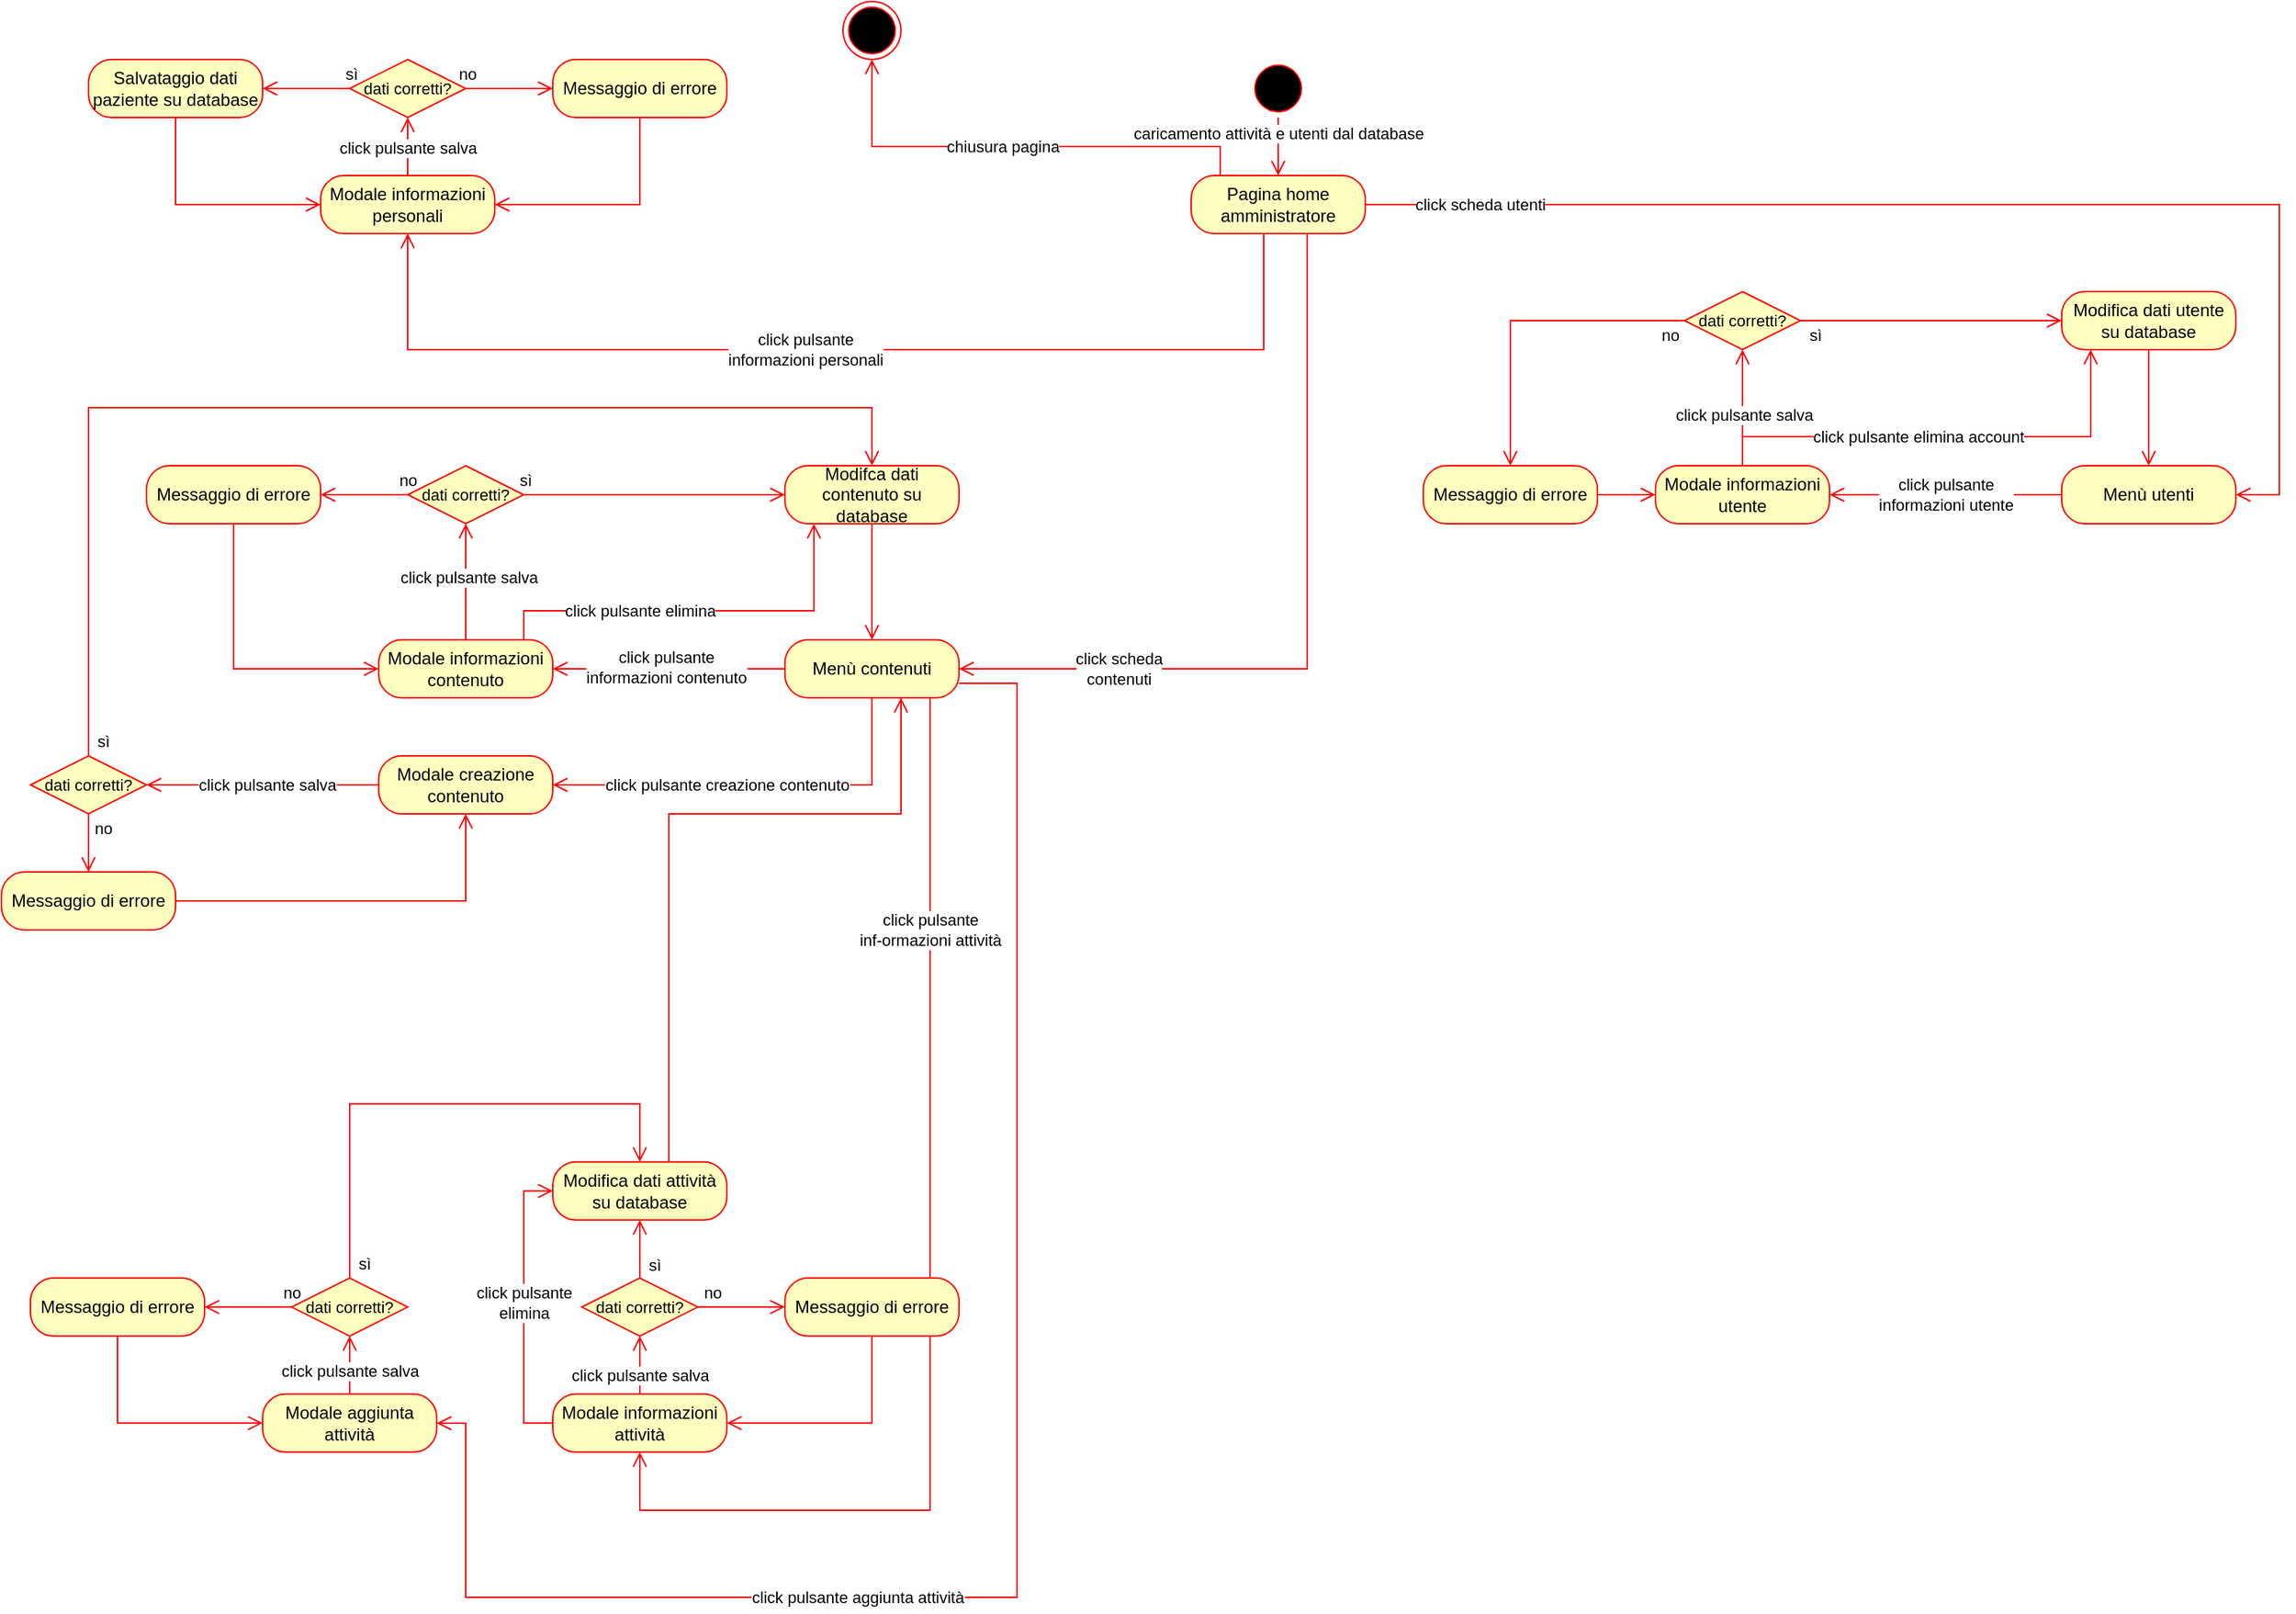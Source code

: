 <mxfile version="26.2.2">
  <diagram name="Pagina-1" id="0ns_voabkQ5CWWLNBtEU">
    <mxGraphModel dx="1871" dy="626" grid="1" gridSize="10" guides="1" tooltips="1" connect="1" arrows="1" fold="1" page="1" pageScale="1" pageWidth="827" pageHeight="1169" math="0" shadow="0">
      <root>
        <mxCell id="0" />
        <mxCell id="1" parent="0" />
        <mxCell id="hlG7USS01fNyysAAoeb_-1" value="" style="ellipse;html=1;shape=startState;fillColor=#000000;strokeColor=#ff0000;" parent="1" vertex="1">
          <mxGeometry x="280" y="80" width="40" height="40" as="geometry" />
        </mxCell>
        <mxCell id="hlG7USS01fNyysAAoeb_-2" value="caricamento attività e utenti dal database" style="edgeStyle=orthogonalEdgeStyle;html=1;verticalAlign=bottom;endArrow=open;endSize=8;strokeColor=#ff0000;" parent="1" source="hlG7USS01fNyysAAoeb_-1" target="hlG7USS01fNyysAAoeb_-4" edge="1">
          <mxGeometry relative="1" as="geometry">
            <mxPoint x="300" y="160" as="targetPoint" />
            <mxPoint as="offset" />
          </mxGeometry>
        </mxCell>
        <mxCell id="hlG7USS01fNyysAAoeb_-3" style="edgeStyle=orthogonalEdgeStyle;shape=connector;rounded=0;orthogonalLoop=1;jettySize=auto;html=1;strokeColor=#ff0000;align=center;verticalAlign=bottom;fontFamily=Helvetica;fontSize=11;fontColor=default;labelBackgroundColor=default;endArrow=open;endSize=8;" parent="1" source="hlG7USS01fNyysAAoeb_-4" target="hlG7USS01fNyysAAoeb_-5" edge="1">
          <mxGeometry relative="1" as="geometry">
            <Array as="points">
              <mxPoint x="260" y="140" />
              <mxPoint x="20" y="140" />
            </Array>
          </mxGeometry>
        </mxCell>
        <mxCell id="izYChvDcrk6QbwemQSkL-1" value="chiusura pagina" style="edgeLabel;html=1;align=center;verticalAlign=middle;resizable=0;points=[];" vertex="1" connectable="0" parent="hlG7USS01fNyysAAoeb_-3">
          <mxGeometry x="0.2" y="3" relative="1" as="geometry">
            <mxPoint x="22" y="-3" as="offset" />
          </mxGeometry>
        </mxCell>
        <mxCell id="hlG7USS01fNyysAAoeb_-4" value="Pagina home amministratore" style="rounded=1;whiteSpace=wrap;html=1;arcSize=40;fontColor=#000000;fillColor=#ffffc0;strokeColor=#ff0000;" parent="1" vertex="1">
          <mxGeometry x="240" y="160" width="120" height="40" as="geometry" />
        </mxCell>
        <mxCell id="hlG7USS01fNyysAAoeb_-5" value="" style="ellipse;html=1;shape=endState;fillColor=#000000;strokeColor=#ff0000;fontFamily=Helvetica;fontSize=11;fontColor=default;labelBackgroundColor=default;" parent="1" vertex="1">
          <mxGeometry y="40" width="40" height="40" as="geometry" />
        </mxCell>
        <mxCell id="hlG7USS01fNyysAAoeb_-6" style="edgeStyle=orthogonalEdgeStyle;shape=connector;rounded=0;orthogonalLoop=1;jettySize=auto;html=1;strokeColor=#ff0000;align=center;verticalAlign=bottom;fontFamily=Helvetica;fontSize=11;fontColor=default;labelBackgroundColor=default;endArrow=open;endSize=8;" parent="1" source="hlG7USS01fNyysAAoeb_-4" target="hlG7USS01fNyysAAoeb_-10" edge="1">
          <mxGeometry relative="1" as="geometry">
            <mxPoint x="-480" y="340" as="sourcePoint" />
            <Array as="points">
              <mxPoint x="290" y="280" />
              <mxPoint x="-300" y="280" />
            </Array>
          </mxGeometry>
        </mxCell>
        <mxCell id="hlG7USS01fNyysAAoeb_-7" value="click pulsante&lt;div&gt;informazioni personali&lt;/div&gt;" style="edgeLabel;html=1;align=center;verticalAlign=middle;resizable=0;points=[];fontFamily=Helvetica;fontSize=11;fontColor=default;labelBackgroundColor=default;" parent="hlG7USS01fNyysAAoeb_-6" vertex="1" connectable="0">
          <mxGeometry x="0.052" y="-2" relative="1" as="geometry">
            <mxPoint x="-2" y="2" as="offset" />
          </mxGeometry>
        </mxCell>
        <mxCell id="hlG7USS01fNyysAAoeb_-8" style="edgeStyle=orthogonalEdgeStyle;shape=connector;rounded=0;orthogonalLoop=1;jettySize=auto;html=1;strokeColor=#ff0000;align=center;verticalAlign=bottom;fontFamily=Helvetica;fontSize=11;fontColor=default;labelBackgroundColor=default;endArrow=open;endSize=8;" parent="1" source="hlG7USS01fNyysAAoeb_-10" target="hlG7USS01fNyysAAoeb_-15" edge="1">
          <mxGeometry relative="1" as="geometry" />
        </mxCell>
        <mxCell id="hlG7USS01fNyysAAoeb_-9" value="click pulsante salva" style="edgeLabel;html=1;align=center;verticalAlign=middle;resizable=0;points=[];fontFamily=Helvetica;fontSize=11;fontColor=default;labelBackgroundColor=default;" parent="hlG7USS01fNyysAAoeb_-8" vertex="1" connectable="0">
          <mxGeometry x="-0.015" y="1" relative="1" as="geometry">
            <mxPoint x="1" as="offset" />
          </mxGeometry>
        </mxCell>
        <mxCell id="hlG7USS01fNyysAAoeb_-10" value="Modale informazioni personali" style="rounded=1;whiteSpace=wrap;html=1;arcSize=40;fontColor=#000000;fillColor=#ffffc0;strokeColor=#ff0000;" parent="1" vertex="1">
          <mxGeometry x="-360" y="160" width="120" height="40" as="geometry" />
        </mxCell>
        <mxCell id="hlG7USS01fNyysAAoeb_-11" style="edgeStyle=orthogonalEdgeStyle;shape=connector;rounded=0;orthogonalLoop=1;jettySize=auto;html=1;strokeColor=#ff0000;align=center;verticalAlign=bottom;fontFamily=Helvetica;fontSize=11;fontColor=default;labelBackgroundColor=default;endArrow=open;endSize=8;" parent="1" source="hlG7USS01fNyysAAoeb_-15" target="hlG7USS01fNyysAAoeb_-17" edge="1">
          <mxGeometry relative="1" as="geometry" />
        </mxCell>
        <mxCell id="hlG7USS01fNyysAAoeb_-12" value="no" style="edgeLabel;html=1;align=center;verticalAlign=middle;resizable=0;points=[];fontFamily=Helvetica;fontSize=11;fontColor=default;labelBackgroundColor=default;" parent="hlG7USS01fNyysAAoeb_-11" vertex="1" connectable="0">
          <mxGeometry x="-0.619" y="-3" relative="1" as="geometry">
            <mxPoint x="-11" y="-13" as="offset" />
          </mxGeometry>
        </mxCell>
        <mxCell id="hlG7USS01fNyysAAoeb_-13" style="edgeStyle=orthogonalEdgeStyle;shape=connector;rounded=0;orthogonalLoop=1;jettySize=auto;html=1;strokeColor=#ff0000;align=center;verticalAlign=bottom;fontFamily=Helvetica;fontSize=11;fontColor=default;labelBackgroundColor=default;endArrow=open;endSize=8;" parent="1" source="hlG7USS01fNyysAAoeb_-15" target="hlG7USS01fNyysAAoeb_-19" edge="1">
          <mxGeometry relative="1" as="geometry">
            <Array as="points">
              <mxPoint x="-360" y="100" />
              <mxPoint x="-360" y="100" />
            </Array>
          </mxGeometry>
        </mxCell>
        <mxCell id="hlG7USS01fNyysAAoeb_-14" value="sì" style="edgeLabel;html=1;align=center;verticalAlign=middle;resizable=0;points=[];fontFamily=Helvetica;fontSize=11;fontColor=default;labelBackgroundColor=default;" parent="hlG7USS01fNyysAAoeb_-13" vertex="1" connectable="0">
          <mxGeometry x="-0.394" y="-2" relative="1" as="geometry">
            <mxPoint x="19" y="-8" as="offset" />
          </mxGeometry>
        </mxCell>
        <mxCell id="hlG7USS01fNyysAAoeb_-15" value="dati corretti?" style="rhombus;whiteSpace=wrap;html=1;fontColor=#000000;fillColor=#ffffc0;strokeColor=#ff0000;fontFamily=Helvetica;fontSize=11;labelBackgroundColor=none;" parent="1" vertex="1">
          <mxGeometry x="-340" y="80" width="80" height="40" as="geometry" />
        </mxCell>
        <mxCell id="hlG7USS01fNyysAAoeb_-16" style="edgeStyle=orthogonalEdgeStyle;shape=connector;rounded=0;orthogonalLoop=1;jettySize=auto;html=1;strokeColor=#ff0000;align=center;verticalAlign=bottom;fontFamily=Helvetica;fontSize=11;fontColor=default;labelBackgroundColor=default;endArrow=open;endSize=8;" parent="1" source="hlG7USS01fNyysAAoeb_-17" target="hlG7USS01fNyysAAoeb_-10" edge="1">
          <mxGeometry relative="1" as="geometry">
            <Array as="points">
              <mxPoint x="-140" y="180" />
            </Array>
          </mxGeometry>
        </mxCell>
        <mxCell id="hlG7USS01fNyysAAoeb_-17" value="Messaggio di errore" style="rounded=1;whiteSpace=wrap;html=1;arcSize=40;fontColor=#000000;fillColor=#ffffc0;strokeColor=#ff0000;" parent="1" vertex="1">
          <mxGeometry x="-200" y="80" width="120" height="40" as="geometry" />
        </mxCell>
        <mxCell id="hlG7USS01fNyysAAoeb_-18" style="edgeStyle=orthogonalEdgeStyle;shape=connector;rounded=0;orthogonalLoop=1;jettySize=auto;html=1;strokeColor=#ff0000;align=center;verticalAlign=bottom;fontFamily=Helvetica;fontSize=11;fontColor=default;labelBackgroundColor=default;endArrow=open;endSize=8;" parent="1" source="hlG7USS01fNyysAAoeb_-19" target="hlG7USS01fNyysAAoeb_-10" edge="1">
          <mxGeometry relative="1" as="geometry">
            <Array as="points">
              <mxPoint x="-460" y="180" />
            </Array>
          </mxGeometry>
        </mxCell>
        <mxCell id="hlG7USS01fNyysAAoeb_-19" value="Salvataggio dati paziente su database" style="rounded=1;whiteSpace=wrap;html=1;arcSize=40;fontColor=#000000;fillColor=#ffffc0;strokeColor=#ff0000;" parent="1" vertex="1">
          <mxGeometry x="-520" y="80" width="120" height="40" as="geometry" />
        </mxCell>
        <mxCell id="hlG7USS01fNyysAAoeb_-22" style="edgeStyle=orthogonalEdgeStyle;shape=connector;rounded=0;orthogonalLoop=1;jettySize=auto;html=1;strokeColor=#ff0000;align=center;verticalAlign=bottom;fontFamily=Helvetica;fontSize=11;fontColor=default;labelBackgroundColor=default;endArrow=open;endSize=8;" parent="1" source="hlG7USS01fNyysAAoeb_-4" target="hlG7USS01fNyysAAoeb_-31" edge="1">
          <mxGeometry relative="1" as="geometry">
            <mxPoint x="200" y="500" as="sourcePoint" />
            <Array as="points">
              <mxPoint x="320" y="500" />
            </Array>
          </mxGeometry>
        </mxCell>
        <mxCell id="hlG7USS01fNyysAAoeb_-23" value="click scheda&lt;div&gt;contenuti&lt;/div&gt;" style="edgeLabel;html=1;align=center;verticalAlign=middle;resizable=0;points=[];fontFamily=Helvetica;fontSize=11;fontColor=default;labelBackgroundColor=default;" parent="hlG7USS01fNyysAAoeb_-22" vertex="1" connectable="0">
          <mxGeometry x="0.177" y="1" relative="1" as="geometry">
            <mxPoint x="-112" y="-1" as="offset" />
          </mxGeometry>
        </mxCell>
        <mxCell id="hlG7USS01fNyysAAoeb_-27" style="edgeStyle=orthogonalEdgeStyle;shape=connector;rounded=0;orthogonalLoop=1;jettySize=auto;html=1;strokeColor=#ff0000;align=center;verticalAlign=bottom;fontFamily=Helvetica;fontSize=11;fontColor=default;labelBackgroundColor=default;endArrow=open;endSize=8;" parent="1" source="hlG7USS01fNyysAAoeb_-31" target="hlG7USS01fNyysAAoeb_-50" edge="1">
          <mxGeometry relative="1" as="geometry" />
        </mxCell>
        <mxCell id="hlG7USS01fNyysAAoeb_-28" value="click pulsante&lt;div&gt;informazioni contenuto&lt;/div&gt;" style="edgeLabel;html=1;align=center;verticalAlign=middle;resizable=0;points=[];fontFamily=Helvetica;fontSize=11;fontColor=default;labelBackgroundColor=default;" parent="hlG7USS01fNyysAAoeb_-27" vertex="1" connectable="0">
          <mxGeometry x="0.025" y="-1" relative="1" as="geometry">
            <mxPoint as="offset" />
          </mxGeometry>
        </mxCell>
        <mxCell id="hlG7USS01fNyysAAoeb_-29" style="edgeStyle=orthogonalEdgeStyle;shape=connector;rounded=0;orthogonalLoop=1;jettySize=auto;html=1;strokeColor=#ff0000;align=center;verticalAlign=bottom;fontFamily=Helvetica;fontSize=11;fontColor=default;labelBackgroundColor=default;endArrow=open;endSize=8;" parent="1" source="hlG7USS01fNyysAAoeb_-31" target="hlG7USS01fNyysAAoeb_-62" edge="1">
          <mxGeometry relative="1" as="geometry">
            <Array as="points">
              <mxPoint x="20" y="580" />
            </Array>
          </mxGeometry>
        </mxCell>
        <mxCell id="hlG7USS01fNyysAAoeb_-30" value="click pulsante creazione contenuto" style="edgeLabel;html=1;align=center;verticalAlign=middle;resizable=0;points=[];fontFamily=Helvetica;fontSize=11;fontColor=default;labelBackgroundColor=default;" parent="hlG7USS01fNyysAAoeb_-29" vertex="1" connectable="0">
          <mxGeometry x="0.714" y="-1" relative="1" as="geometry">
            <mxPoint x="80" y="1" as="offset" />
          </mxGeometry>
        </mxCell>
        <mxCell id="hlG7USS01fNyysAAoeb_-31" value="Menù contenuti" style="rounded=1;whiteSpace=wrap;html=1;arcSize=40;fontColor=#000000;fillColor=#ffffc0;strokeColor=#ff0000;" parent="1" vertex="1">
          <mxGeometry x="-40" y="480" width="120" height="40" as="geometry" />
        </mxCell>
        <mxCell id="hlG7USS01fNyysAAoeb_-46" style="edgeStyle=orthogonalEdgeStyle;shape=connector;rounded=0;orthogonalLoop=1;jettySize=auto;html=1;strokeColor=#ff0000;align=center;verticalAlign=bottom;fontFamily=Helvetica;fontSize=11;fontColor=default;labelBackgroundColor=default;endArrow=open;endSize=8;" parent="1" source="hlG7USS01fNyysAAoeb_-50" target="hlG7USS01fNyysAAoeb_-55" edge="1">
          <mxGeometry relative="1" as="geometry">
            <mxPoint x="-260" y="400" as="targetPoint" />
          </mxGeometry>
        </mxCell>
        <mxCell id="hlG7USS01fNyysAAoeb_-47" value="click pulsante salva" style="edgeLabel;html=1;align=center;verticalAlign=middle;resizable=0;points=[];fontFamily=Helvetica;fontSize=11;fontColor=default;labelBackgroundColor=default;" parent="hlG7USS01fNyysAAoeb_-46" vertex="1" connectable="0">
          <mxGeometry x="0.089" y="-2" relative="1" as="geometry">
            <mxPoint as="offset" />
          </mxGeometry>
        </mxCell>
        <mxCell id="hlG7USS01fNyysAAoeb_-48" style="edgeStyle=orthogonalEdgeStyle;shape=connector;rounded=0;orthogonalLoop=1;jettySize=auto;html=1;strokeColor=#ff0000;align=center;verticalAlign=bottom;fontFamily=Helvetica;fontSize=11;fontColor=default;labelBackgroundColor=default;endArrow=open;endSize=8;" parent="1" source="hlG7USS01fNyysAAoeb_-50" target="hlG7USS01fNyysAAoeb_-57" edge="1">
          <mxGeometry relative="1" as="geometry">
            <Array as="points">
              <mxPoint x="-220" y="460" />
              <mxPoint x="-20" y="460" />
            </Array>
          </mxGeometry>
        </mxCell>
        <mxCell id="hlG7USS01fNyysAAoeb_-49" value="click pulsante elimina" style="edgeLabel;html=1;align=center;verticalAlign=middle;resizable=0;points=[];fontFamily=Helvetica;fontSize=11;fontColor=default;labelBackgroundColor=default;" parent="hlG7USS01fNyysAAoeb_-48" vertex="1" connectable="0">
          <mxGeometry x="-0.323" y="-2" relative="1" as="geometry">
            <mxPoint x="5" y="-2" as="offset" />
          </mxGeometry>
        </mxCell>
        <mxCell id="hlG7USS01fNyysAAoeb_-50" value="Modale informazioni contenuto" style="rounded=1;whiteSpace=wrap;html=1;arcSize=40;fontColor=#000000;fillColor=#ffffc0;strokeColor=#ff0000;" parent="1" vertex="1">
          <mxGeometry x="-320" y="480" width="120" height="40" as="geometry" />
        </mxCell>
        <mxCell id="hlG7USS01fNyysAAoeb_-51" style="edgeStyle=orthogonalEdgeStyle;shape=connector;rounded=0;orthogonalLoop=1;jettySize=auto;html=1;strokeColor=#ff0000;align=center;verticalAlign=bottom;fontFamily=Helvetica;fontSize=11;fontColor=default;labelBackgroundColor=default;endArrow=open;endSize=8;" parent="1" source="hlG7USS01fNyysAAoeb_-55" target="hlG7USS01fNyysAAoeb_-57" edge="1">
          <mxGeometry relative="1" as="geometry">
            <mxPoint x="-110" y="390" as="targetPoint" />
          </mxGeometry>
        </mxCell>
        <mxCell id="hlG7USS01fNyysAAoeb_-52" value="sì" style="edgeLabel;html=1;align=center;verticalAlign=middle;resizable=0;points=[];fontFamily=Helvetica;fontSize=11;fontColor=default;labelBackgroundColor=default;" parent="hlG7USS01fNyysAAoeb_-51" vertex="1" connectable="0">
          <mxGeometry x="-0.873" y="-2" relative="1" as="geometry">
            <mxPoint x="-11" y="-12" as="offset" />
          </mxGeometry>
        </mxCell>
        <mxCell id="hlG7USS01fNyysAAoeb_-53" style="edgeStyle=orthogonalEdgeStyle;shape=connector;rounded=0;orthogonalLoop=1;jettySize=auto;html=1;strokeColor=#ff0000;align=center;verticalAlign=bottom;fontFamily=Helvetica;fontSize=11;fontColor=default;labelBackgroundColor=default;endArrow=open;endSize=8;" parent="1" source="hlG7USS01fNyysAAoeb_-55" target="hlG7USS01fNyysAAoeb_-59" edge="1">
          <mxGeometry relative="1" as="geometry" />
        </mxCell>
        <mxCell id="hlG7USS01fNyysAAoeb_-54" value="no" style="edgeLabel;html=1;align=center;verticalAlign=middle;resizable=0;points=[];fontFamily=Helvetica;fontSize=11;fontColor=default;labelBackgroundColor=default;" parent="hlG7USS01fNyysAAoeb_-53" vertex="1" connectable="0">
          <mxGeometry x="-0.305" y="2" relative="1" as="geometry">
            <mxPoint x="21" y="-12" as="offset" />
          </mxGeometry>
        </mxCell>
        <mxCell id="hlG7USS01fNyysAAoeb_-55" value="dati corretti?" style="rhombus;whiteSpace=wrap;html=1;fontColor=#000000;fillColor=#ffffc0;strokeColor=#ff0000;fontFamily=Helvetica;fontSize=11;labelBackgroundColor=none;" parent="1" vertex="1">
          <mxGeometry x="-300" y="360" width="80" height="40" as="geometry" />
        </mxCell>
        <mxCell id="hlG7USS01fNyysAAoeb_-56" style="edgeStyle=orthogonalEdgeStyle;shape=connector;rounded=0;orthogonalLoop=1;jettySize=auto;html=1;strokeColor=#ff0000;align=center;verticalAlign=bottom;fontFamily=Helvetica;fontSize=11;fontColor=default;labelBackgroundColor=default;endArrow=open;endSize=8;" parent="1" source="hlG7USS01fNyysAAoeb_-57" target="hlG7USS01fNyysAAoeb_-31" edge="1">
          <mxGeometry relative="1" as="geometry" />
        </mxCell>
        <mxCell id="hlG7USS01fNyysAAoeb_-57" value="Modifca dati contenuto su database" style="rounded=1;whiteSpace=wrap;html=1;arcSize=40;fontColor=#000000;fillColor=#ffffc0;strokeColor=#ff0000;" parent="1" vertex="1">
          <mxGeometry x="-40" y="360" width="120" height="40" as="geometry" />
        </mxCell>
        <mxCell id="hlG7USS01fNyysAAoeb_-58" style="edgeStyle=orthogonalEdgeStyle;shape=connector;rounded=0;orthogonalLoop=1;jettySize=auto;html=1;strokeColor=#ff0000;align=center;verticalAlign=bottom;fontFamily=Helvetica;fontSize=11;fontColor=default;labelBackgroundColor=default;endArrow=open;endSize=8;" parent="1" source="hlG7USS01fNyysAAoeb_-59" target="hlG7USS01fNyysAAoeb_-50" edge="1">
          <mxGeometry relative="1" as="geometry">
            <Array as="points">
              <mxPoint x="-420" y="500" />
            </Array>
          </mxGeometry>
        </mxCell>
        <mxCell id="hlG7USS01fNyysAAoeb_-59" value="Messaggio di errore" style="rounded=1;whiteSpace=wrap;html=1;arcSize=40;fontColor=#000000;fillColor=#ffffc0;strokeColor=#ff0000;" parent="1" vertex="1">
          <mxGeometry x="-480" y="360" width="120" height="40" as="geometry" />
        </mxCell>
        <mxCell id="hlG7USS01fNyysAAoeb_-60" style="edgeStyle=orthogonalEdgeStyle;shape=connector;rounded=0;orthogonalLoop=1;jettySize=auto;html=1;strokeColor=#ff0000;align=center;verticalAlign=bottom;fontFamily=Helvetica;fontSize=11;fontColor=default;labelBackgroundColor=default;endArrow=open;endSize=8;" parent="1" source="hlG7USS01fNyysAAoeb_-62" target="hlG7USS01fNyysAAoeb_-67" edge="1">
          <mxGeometry relative="1" as="geometry" />
        </mxCell>
        <mxCell id="hlG7USS01fNyysAAoeb_-61" value="click pulsante salva" style="edgeLabel;html=1;align=center;verticalAlign=middle;resizable=0;points=[];fontFamily=Helvetica;fontSize=11;fontColor=default;labelBackgroundColor=default;" parent="hlG7USS01fNyysAAoeb_-60" vertex="1" connectable="0">
          <mxGeometry x="-0.161" y="-2" relative="1" as="geometry">
            <mxPoint x="-10" y="2" as="offset" />
          </mxGeometry>
        </mxCell>
        <mxCell id="hlG7USS01fNyysAAoeb_-62" value="Modale creazione contenuto" style="rounded=1;whiteSpace=wrap;html=1;arcSize=40;fontColor=#000000;fillColor=#ffffc0;strokeColor=#ff0000;" parent="1" vertex="1">
          <mxGeometry x="-320" y="560" width="120" height="40" as="geometry" />
        </mxCell>
        <mxCell id="hlG7USS01fNyysAAoeb_-63" style="edgeStyle=orthogonalEdgeStyle;shape=connector;rounded=0;orthogonalLoop=1;jettySize=auto;html=1;strokeColor=#ff0000;align=center;verticalAlign=bottom;fontFamily=Helvetica;fontSize=11;fontColor=default;labelBackgroundColor=default;endArrow=open;endSize=8;" parent="1" source="hlG7USS01fNyysAAoeb_-67" target="hlG7USS01fNyysAAoeb_-57" edge="1">
          <mxGeometry relative="1" as="geometry">
            <Array as="points">
              <mxPoint x="-520" y="320" />
              <mxPoint x="20" y="320" />
            </Array>
          </mxGeometry>
        </mxCell>
        <mxCell id="hlG7USS01fNyysAAoeb_-64" value="sì" style="edgeLabel;html=1;align=center;verticalAlign=middle;resizable=0;points=[];fontFamily=Helvetica;fontSize=11;fontColor=default;labelBackgroundColor=default;" parent="hlG7USS01fNyysAAoeb_-63" vertex="1" connectable="0">
          <mxGeometry x="-0.942" y="1" relative="1" as="geometry">
            <mxPoint x="11" y="14" as="offset" />
          </mxGeometry>
        </mxCell>
        <mxCell id="hlG7USS01fNyysAAoeb_-65" style="edgeStyle=orthogonalEdgeStyle;shape=connector;rounded=0;orthogonalLoop=1;jettySize=auto;html=1;strokeColor=#ff0000;align=center;verticalAlign=bottom;fontFamily=Helvetica;fontSize=11;fontColor=default;labelBackgroundColor=default;endArrow=open;endSize=8;" parent="1" source="hlG7USS01fNyysAAoeb_-67" target="hlG7USS01fNyysAAoeb_-69" edge="1">
          <mxGeometry relative="1" as="geometry" />
        </mxCell>
        <mxCell id="hlG7USS01fNyysAAoeb_-66" value="no" style="edgeLabel;html=1;align=center;verticalAlign=middle;resizable=0;points=[];fontFamily=Helvetica;fontSize=11;fontColor=default;labelBackgroundColor=default;" parent="hlG7USS01fNyysAAoeb_-65" vertex="1" connectable="0">
          <mxGeometry x="-0.704" y="3" relative="1" as="geometry">
            <mxPoint x="7" y="4" as="offset" />
          </mxGeometry>
        </mxCell>
        <mxCell id="hlG7USS01fNyysAAoeb_-67" value="dati corretti?" style="rhombus;whiteSpace=wrap;html=1;fontColor=#000000;fillColor=#ffffc0;strokeColor=#ff0000;fontFamily=Helvetica;fontSize=11;labelBackgroundColor=none;" parent="1" vertex="1">
          <mxGeometry x="-560" y="560" width="80" height="40" as="geometry" />
        </mxCell>
        <mxCell id="hlG7USS01fNyysAAoeb_-68" style="edgeStyle=orthogonalEdgeStyle;shape=connector;rounded=0;orthogonalLoop=1;jettySize=auto;html=1;strokeColor=#ff0000;align=center;verticalAlign=bottom;fontFamily=Helvetica;fontSize=11;fontColor=default;labelBackgroundColor=default;endArrow=open;endSize=8;" parent="1" source="hlG7USS01fNyysAAoeb_-69" target="hlG7USS01fNyysAAoeb_-62" edge="1">
          <mxGeometry relative="1" as="geometry" />
        </mxCell>
        <mxCell id="hlG7USS01fNyysAAoeb_-69" value="Messaggio di errore" style="rounded=1;whiteSpace=wrap;html=1;arcSize=40;fontColor=#000000;fillColor=#ffffc0;strokeColor=#ff0000;" parent="1" vertex="1">
          <mxGeometry x="-580" y="640" width="120" height="40" as="geometry" />
        </mxCell>
        <mxCell id="hlG7USS01fNyysAAoeb_-70" style="edgeStyle=orthogonalEdgeStyle;shape=connector;rounded=0;orthogonalLoop=1;jettySize=auto;html=1;strokeColor=#ff0000;align=center;verticalAlign=bottom;fontFamily=Helvetica;fontSize=11;fontColor=default;labelBackgroundColor=default;endArrow=open;endSize=8;" parent="1" source="hlG7USS01fNyysAAoeb_-4" target="hlG7USS01fNyysAAoeb_-82" edge="1">
          <mxGeometry relative="1" as="geometry">
            <Array as="points">
              <mxPoint x="990" y="180" />
              <mxPoint x="990" y="380" />
            </Array>
          </mxGeometry>
        </mxCell>
        <mxCell id="hlG7USS01fNyysAAoeb_-71" value="click scheda utenti" style="edgeLabel;html=1;align=center;verticalAlign=middle;resizable=0;points=[];fontFamily=Helvetica;fontSize=11;fontColor=default;labelBackgroundColor=default;" parent="hlG7USS01fNyysAAoeb_-70" vertex="1" connectable="0">
          <mxGeometry x="0.165" relative="1" as="geometry">
            <mxPoint x="-422" as="offset" />
          </mxGeometry>
        </mxCell>
        <mxCell id="hlG7USS01fNyysAAoeb_-75" style="edgeStyle=orthogonalEdgeStyle;shape=connector;rounded=0;orthogonalLoop=1;jettySize=auto;html=1;strokeColor=#ff0000;align=center;verticalAlign=bottom;fontFamily=Helvetica;fontSize=11;fontColor=default;labelBackgroundColor=default;endArrow=open;endSize=8;" parent="1" source="hlG7USS01fNyysAAoeb_-31" target="hlG7USS01fNyysAAoeb_-101" edge="1">
          <mxGeometry relative="1" as="geometry">
            <mxPoint x="-140" y="1119.92" as="sourcePoint" />
            <Array as="points">
              <mxPoint x="60" y="1080" />
              <mxPoint x="-140" y="1080" />
            </Array>
          </mxGeometry>
        </mxCell>
        <mxCell id="hlG7USS01fNyysAAoeb_-76" value="click pulsante&lt;div&gt;inf-ormazioni attività&lt;/div&gt;" style="edgeLabel;html=1;align=center;verticalAlign=middle;resizable=0;points=[];fontFamily=Helvetica;fontSize=11;fontColor=default;labelBackgroundColor=default;" parent="hlG7USS01fNyysAAoeb_-75" vertex="1" connectable="0">
          <mxGeometry x="0.109" relative="1" as="geometry">
            <mxPoint y="-284" as="offset" />
          </mxGeometry>
        </mxCell>
        <mxCell id="hlG7USS01fNyysAAoeb_-77" style="edgeStyle=orthogonalEdgeStyle;shape=connector;rounded=0;orthogonalLoop=1;jettySize=auto;html=1;strokeColor=#ff0000;align=center;verticalAlign=bottom;fontFamily=Helvetica;fontSize=11;fontColor=default;labelBackgroundColor=default;endArrow=open;endSize=8;" parent="1" source="hlG7USS01fNyysAAoeb_-31" target="hlG7USS01fNyysAAoeb_-105" edge="1">
          <mxGeometry relative="1" as="geometry">
            <Array as="points">
              <mxPoint x="120" y="510" />
              <mxPoint x="120" y="1140" />
              <mxPoint x="-260" y="1140" />
              <mxPoint x="-260" y="1020" />
            </Array>
            <mxPoint x="-200" y="1139.947" as="sourcePoint" />
          </mxGeometry>
        </mxCell>
        <mxCell id="hlG7USS01fNyysAAoeb_-78" value="click pulsante aggiunta attività" style="edgeLabel;html=1;align=center;verticalAlign=middle;resizable=0;points=[];fontFamily=Helvetica;fontSize=11;fontColor=default;labelBackgroundColor=default;" parent="hlG7USS01fNyysAAoeb_-77" vertex="1" connectable="0">
          <mxGeometry y="2" relative="1" as="geometry">
            <mxPoint x="-112" y="75" as="offset" />
          </mxGeometry>
        </mxCell>
        <mxCell id="hlG7USS01fNyysAAoeb_-80" style="edgeStyle=orthogonalEdgeStyle;shape=connector;rounded=0;orthogonalLoop=1;jettySize=auto;html=1;strokeColor=#ff0000;align=center;verticalAlign=bottom;fontFamily=Helvetica;fontSize=11;fontColor=default;labelBackgroundColor=default;endArrow=open;endSize=8;" parent="1" source="hlG7USS01fNyysAAoeb_-82" target="hlG7USS01fNyysAAoeb_-87" edge="1">
          <mxGeometry relative="1" as="geometry" />
        </mxCell>
        <mxCell id="hlG7USS01fNyysAAoeb_-81" value="click pulsante&lt;div&gt;informazioni utente&lt;/div&gt;" style="edgeLabel;html=1;align=center;verticalAlign=middle;resizable=0;points=[];fontFamily=Helvetica;fontSize=11;fontColor=default;labelBackgroundColor=default;" parent="hlG7USS01fNyysAAoeb_-80" vertex="1" connectable="0">
          <mxGeometry x="0.064" relative="1" as="geometry">
            <mxPoint x="5" as="offset" />
          </mxGeometry>
        </mxCell>
        <mxCell id="hlG7USS01fNyysAAoeb_-82" value="Menù utenti" style="rounded=1;whiteSpace=wrap;html=1;arcSize=40;fontColor=#000000;fillColor=#ffffc0;strokeColor=#ff0000;" parent="1" vertex="1">
          <mxGeometry x="840" y="360" width="120" height="40" as="geometry" />
        </mxCell>
        <mxCell id="hlG7USS01fNyysAAoeb_-83" style="edgeStyle=orthogonalEdgeStyle;shape=connector;rounded=0;orthogonalLoop=1;jettySize=auto;html=1;strokeColor=#ff0000;align=center;verticalAlign=bottom;fontFamily=Helvetica;fontSize=11;fontColor=default;labelBackgroundColor=default;endArrow=open;endSize=8;" parent="1" source="hlG7USS01fNyysAAoeb_-87" target="hlG7USS01fNyysAAoeb_-92" edge="1">
          <mxGeometry relative="1" as="geometry" />
        </mxCell>
        <mxCell id="hlG7USS01fNyysAAoeb_-84" value="click pulsante salva" style="edgeLabel;html=1;align=center;verticalAlign=middle;resizable=0;points=[];fontFamily=Helvetica;fontSize=11;fontColor=default;labelBackgroundColor=default;" parent="hlG7USS01fNyysAAoeb_-83" vertex="1" connectable="0">
          <mxGeometry x="-0.13" y="-1" relative="1" as="geometry">
            <mxPoint as="offset" />
          </mxGeometry>
        </mxCell>
        <mxCell id="hlG7USS01fNyysAAoeb_-85" style="edgeStyle=orthogonalEdgeStyle;shape=connector;rounded=0;orthogonalLoop=1;jettySize=auto;html=1;strokeColor=#ff0000;align=center;verticalAlign=bottom;fontFamily=Helvetica;fontSize=11;fontColor=default;labelBackgroundColor=default;endArrow=open;endSize=8;" parent="1" source="hlG7USS01fNyysAAoeb_-87" target="hlG7USS01fNyysAAoeb_-96" edge="1">
          <mxGeometry relative="1" as="geometry">
            <Array as="points">
              <mxPoint x="620" y="340" />
              <mxPoint x="860" y="340" />
            </Array>
          </mxGeometry>
        </mxCell>
        <mxCell id="hlG7USS01fNyysAAoeb_-86" value="click pulsante elimina account" style="edgeLabel;html=1;align=center;verticalAlign=middle;resizable=0;points=[];fontFamily=Helvetica;fontSize=11;fontColor=default;labelBackgroundColor=default;" parent="hlG7USS01fNyysAAoeb_-85" vertex="1" connectable="0">
          <mxGeometry x="-0.317" y="3" relative="1" as="geometry">
            <mxPoint x="31" y="3" as="offset" />
          </mxGeometry>
        </mxCell>
        <mxCell id="hlG7USS01fNyysAAoeb_-87" value="Modale informazioni utente" style="rounded=1;whiteSpace=wrap;html=1;arcSize=40;fontColor=#000000;fillColor=#ffffc0;strokeColor=#ff0000;" parent="1" vertex="1">
          <mxGeometry x="560" y="360" width="120" height="40" as="geometry" />
        </mxCell>
        <mxCell id="hlG7USS01fNyysAAoeb_-88" style="edgeStyle=orthogonalEdgeStyle;shape=connector;rounded=0;orthogonalLoop=1;jettySize=auto;html=1;strokeColor=#ff0000;align=center;verticalAlign=bottom;fontFamily=Helvetica;fontSize=11;fontColor=default;labelBackgroundColor=default;endArrow=open;endSize=8;" parent="1" source="hlG7USS01fNyysAAoeb_-92" target="hlG7USS01fNyysAAoeb_-94" edge="1">
          <mxGeometry relative="1" as="geometry" />
        </mxCell>
        <mxCell id="hlG7USS01fNyysAAoeb_-89" value="no" style="edgeLabel;html=1;align=center;verticalAlign=middle;resizable=0;points=[];fontFamily=Helvetica;fontSize=11;fontColor=default;labelBackgroundColor=default;" parent="hlG7USS01fNyysAAoeb_-88" vertex="1" connectable="0">
          <mxGeometry x="-0.799" y="1" relative="1" as="geometry">
            <mxPoint x="12" y="9" as="offset" />
          </mxGeometry>
        </mxCell>
        <mxCell id="hlG7USS01fNyysAAoeb_-90" style="edgeStyle=orthogonalEdgeStyle;shape=connector;rounded=0;orthogonalLoop=1;jettySize=auto;html=1;strokeColor=#ff0000;align=center;verticalAlign=bottom;fontFamily=Helvetica;fontSize=11;fontColor=default;labelBackgroundColor=default;endArrow=open;endSize=8;" parent="1" source="hlG7USS01fNyysAAoeb_-92" target="hlG7USS01fNyysAAoeb_-96" edge="1">
          <mxGeometry relative="1" as="geometry" />
        </mxCell>
        <mxCell id="hlG7USS01fNyysAAoeb_-91" value="sì" style="edgeLabel;html=1;align=center;verticalAlign=middle;resizable=0;points=[];fontFamily=Helvetica;fontSize=11;fontColor=default;labelBackgroundColor=default;" parent="hlG7USS01fNyysAAoeb_-90" vertex="1" connectable="0">
          <mxGeometry x="-0.508" y="-2" relative="1" as="geometry">
            <mxPoint x="-35" y="8" as="offset" />
          </mxGeometry>
        </mxCell>
        <mxCell id="hlG7USS01fNyysAAoeb_-92" value="dati corretti?" style="rhombus;whiteSpace=wrap;html=1;fontColor=#000000;fillColor=#ffffc0;strokeColor=#ff0000;fontFamily=Helvetica;fontSize=11;labelBackgroundColor=none;" parent="1" vertex="1">
          <mxGeometry x="580" y="240" width="80" height="40" as="geometry" />
        </mxCell>
        <mxCell id="hlG7USS01fNyysAAoeb_-93" style="edgeStyle=orthogonalEdgeStyle;shape=connector;rounded=0;orthogonalLoop=1;jettySize=auto;html=1;strokeColor=#ff0000;align=center;verticalAlign=bottom;fontFamily=Helvetica;fontSize=11;fontColor=default;labelBackgroundColor=default;endArrow=open;endSize=8;" parent="1" source="hlG7USS01fNyysAAoeb_-94" target="hlG7USS01fNyysAAoeb_-87" edge="1">
          <mxGeometry relative="1" as="geometry" />
        </mxCell>
        <mxCell id="hlG7USS01fNyysAAoeb_-94" value="Messaggio di errore" style="rounded=1;whiteSpace=wrap;html=1;arcSize=40;fontColor=#000000;fillColor=#ffffc0;strokeColor=#ff0000;" parent="1" vertex="1">
          <mxGeometry x="400" y="360" width="120" height="40" as="geometry" />
        </mxCell>
        <mxCell id="hlG7USS01fNyysAAoeb_-95" style="edgeStyle=orthogonalEdgeStyle;shape=connector;rounded=0;orthogonalLoop=1;jettySize=auto;html=1;strokeColor=#ff0000;align=center;verticalAlign=bottom;fontFamily=Helvetica;fontSize=11;fontColor=default;labelBackgroundColor=default;endArrow=open;endSize=8;" parent="1" source="hlG7USS01fNyysAAoeb_-96" target="hlG7USS01fNyysAAoeb_-82" edge="1">
          <mxGeometry relative="1" as="geometry" />
        </mxCell>
        <mxCell id="hlG7USS01fNyysAAoeb_-96" value="Modifica dati utente su database" style="rounded=1;whiteSpace=wrap;html=1;arcSize=40;fontColor=#000000;fillColor=#ffffc0;strokeColor=#ff0000;" parent="1" vertex="1">
          <mxGeometry x="840" y="240" width="120" height="40" as="geometry" />
        </mxCell>
        <mxCell id="hlG7USS01fNyysAAoeb_-97" style="edgeStyle=orthogonalEdgeStyle;shape=connector;rounded=0;orthogonalLoop=1;jettySize=auto;html=1;strokeColor=#ff0000;align=center;verticalAlign=bottom;fontFamily=Helvetica;fontSize=11;fontColor=default;labelBackgroundColor=default;endArrow=open;endSize=8;" parent="1" source="hlG7USS01fNyysAAoeb_-101" target="hlG7USS01fNyysAAoeb_-110" edge="1">
          <mxGeometry relative="1" as="geometry" />
        </mxCell>
        <mxCell id="hlG7USS01fNyysAAoeb_-98" value="click pulsante salva" style="edgeLabel;html=1;align=center;verticalAlign=middle;resizable=0;points=[];fontFamily=Helvetica;fontSize=11;fontColor=default;labelBackgroundColor=default;" parent="hlG7USS01fNyysAAoeb_-97" vertex="1" connectable="0">
          <mxGeometry x="-0.338" y="-1" relative="1" as="geometry">
            <mxPoint x="-1" as="offset" />
          </mxGeometry>
        </mxCell>
        <mxCell id="hlG7USS01fNyysAAoeb_-99" style="edgeStyle=orthogonalEdgeStyle;shape=connector;rounded=0;orthogonalLoop=1;jettySize=auto;html=1;strokeColor=#ff0000;align=center;verticalAlign=bottom;fontFamily=Helvetica;fontSize=11;fontColor=default;labelBackgroundColor=default;endArrow=open;endSize=8;" parent="1" source="hlG7USS01fNyysAAoeb_-101" target="hlG7USS01fNyysAAoeb_-114" edge="1">
          <mxGeometry relative="1" as="geometry">
            <Array as="points">
              <mxPoint x="-220" y="1019.92" />
              <mxPoint x="-220" y="859.92" />
            </Array>
          </mxGeometry>
        </mxCell>
        <mxCell id="hlG7USS01fNyysAAoeb_-100" value="click pulsante&lt;div&gt;elimina&lt;/div&gt;" style="edgeLabel;html=1;align=center;verticalAlign=middle;resizable=0;points=[];fontFamily=Helvetica;fontSize=11;fontColor=default;labelBackgroundColor=default;" parent="hlG7USS01fNyysAAoeb_-99" vertex="1" connectable="0">
          <mxGeometry x="0.028" relative="1" as="geometry">
            <mxPoint as="offset" />
          </mxGeometry>
        </mxCell>
        <mxCell id="hlG7USS01fNyysAAoeb_-101" value="Modale informazioni attività" style="rounded=1;whiteSpace=wrap;html=1;arcSize=40;fontColor=#000000;fillColor=#ffffc0;strokeColor=#ff0000;" parent="1" vertex="1">
          <mxGeometry x="-200" y="999.92" width="120" height="40" as="geometry" />
        </mxCell>
        <mxCell id="hlG7USS01fNyysAAoeb_-103" style="edgeStyle=orthogonalEdgeStyle;shape=connector;rounded=0;orthogonalLoop=1;jettySize=auto;html=1;strokeColor=#ff0000;align=center;verticalAlign=bottom;fontFamily=Helvetica;fontSize=11;fontColor=default;labelBackgroundColor=default;endArrow=open;endSize=8;" parent="1" source="hlG7USS01fNyysAAoeb_-105" target="hlG7USS01fNyysAAoeb_-119" edge="1">
          <mxGeometry relative="1" as="geometry" />
        </mxCell>
        <mxCell id="hlG7USS01fNyysAAoeb_-104" value="click pulsante salva" style="edgeLabel;html=1;align=center;verticalAlign=middle;resizable=0;points=[];fontFamily=Helvetica;fontSize=11;fontColor=default;labelBackgroundColor=default;" parent="hlG7USS01fNyysAAoeb_-103" vertex="1" connectable="0">
          <mxGeometry x="-0.2" relative="1" as="geometry">
            <mxPoint as="offset" />
          </mxGeometry>
        </mxCell>
        <mxCell id="hlG7USS01fNyysAAoeb_-105" value="Modale aggiunta attività" style="rounded=1;whiteSpace=wrap;html=1;arcSize=40;fontColor=#000000;fillColor=#ffffc0;strokeColor=#ff0000;" parent="1" vertex="1">
          <mxGeometry x="-400" y="999.92" width="120" height="40" as="geometry" />
        </mxCell>
        <mxCell id="hlG7USS01fNyysAAoeb_-106" style="edgeStyle=orthogonalEdgeStyle;shape=connector;rounded=0;orthogonalLoop=1;jettySize=auto;html=1;strokeColor=#ff0000;align=center;verticalAlign=bottom;fontFamily=Helvetica;fontSize=11;fontColor=default;labelBackgroundColor=default;endArrow=open;endSize=8;" parent="1" source="hlG7USS01fNyysAAoeb_-110" target="hlG7USS01fNyysAAoeb_-112" edge="1">
          <mxGeometry relative="1" as="geometry" />
        </mxCell>
        <mxCell id="hlG7USS01fNyysAAoeb_-107" value="no" style="edgeLabel;html=1;align=center;verticalAlign=middle;resizable=0;points=[];fontFamily=Helvetica;fontSize=11;fontColor=default;labelBackgroundColor=default;" parent="hlG7USS01fNyysAAoeb_-106" vertex="1" connectable="0">
          <mxGeometry x="-0.571" y="-4" relative="1" as="geometry">
            <mxPoint x="-3" y="-14" as="offset" />
          </mxGeometry>
        </mxCell>
        <mxCell id="hlG7USS01fNyysAAoeb_-108" style="edgeStyle=orthogonalEdgeStyle;shape=connector;rounded=0;orthogonalLoop=1;jettySize=auto;html=1;strokeColor=#ff0000;align=center;verticalAlign=bottom;fontFamily=Helvetica;fontSize=11;fontColor=default;labelBackgroundColor=default;endArrow=open;endSize=8;" parent="1" source="hlG7USS01fNyysAAoeb_-110" target="hlG7USS01fNyysAAoeb_-114" edge="1">
          <mxGeometry relative="1" as="geometry" />
        </mxCell>
        <mxCell id="hlG7USS01fNyysAAoeb_-109" value="sì" style="edgeLabel;html=1;align=center;verticalAlign=middle;resizable=0;points=[];fontFamily=Helvetica;fontSize=11;fontColor=default;labelBackgroundColor=default;" parent="hlG7USS01fNyysAAoeb_-108" vertex="1" connectable="0">
          <mxGeometry x="-0.388" y="-1" relative="1" as="geometry">
            <mxPoint x="9" y="3" as="offset" />
          </mxGeometry>
        </mxCell>
        <mxCell id="hlG7USS01fNyysAAoeb_-110" value="dati corretti?" style="rhombus;whiteSpace=wrap;html=1;fontColor=#000000;fillColor=#ffffc0;strokeColor=#ff0000;fontFamily=Helvetica;fontSize=11;labelBackgroundColor=none;" parent="1" vertex="1">
          <mxGeometry x="-180" y="919.92" width="80" height="40" as="geometry" />
        </mxCell>
        <mxCell id="hlG7USS01fNyysAAoeb_-111" style="edgeStyle=orthogonalEdgeStyle;shape=connector;rounded=0;orthogonalLoop=1;jettySize=auto;html=1;strokeColor=#ff0000;align=center;verticalAlign=bottom;fontFamily=Helvetica;fontSize=11;fontColor=default;labelBackgroundColor=default;endArrow=open;endSize=8;" parent="1" source="hlG7USS01fNyysAAoeb_-112" target="hlG7USS01fNyysAAoeb_-101" edge="1">
          <mxGeometry relative="1" as="geometry">
            <Array as="points">
              <mxPoint x="20" y="1019.92" />
            </Array>
          </mxGeometry>
        </mxCell>
        <mxCell id="hlG7USS01fNyysAAoeb_-112" value="Messaggio di errore" style="rounded=1;whiteSpace=wrap;html=1;arcSize=40;fontColor=#000000;fillColor=#ffffc0;strokeColor=#ff0000;" parent="1" vertex="1">
          <mxGeometry x="-40" y="919.92" width="120" height="40" as="geometry" />
        </mxCell>
        <mxCell id="hlG7USS01fNyysAAoeb_-113" style="edgeStyle=orthogonalEdgeStyle;shape=connector;rounded=0;orthogonalLoop=1;jettySize=auto;html=1;strokeColor=#ff0000;align=center;verticalAlign=bottom;fontFamily=Helvetica;fontSize=11;fontColor=default;labelBackgroundColor=default;endArrow=open;endSize=8;" parent="1" source="hlG7USS01fNyysAAoeb_-114" target="hlG7USS01fNyysAAoeb_-31" edge="1">
          <mxGeometry relative="1" as="geometry">
            <Array as="points">
              <mxPoint x="-120" y="600" />
              <mxPoint x="40" y="600" />
            </Array>
          </mxGeometry>
        </mxCell>
        <mxCell id="hlG7USS01fNyysAAoeb_-114" value="Modifica dati attività su database" style="rounded=1;whiteSpace=wrap;html=1;arcSize=40;fontColor=#000000;fillColor=#ffffc0;strokeColor=#ff0000;" parent="1" vertex="1">
          <mxGeometry x="-200" y="839.92" width="120" height="40" as="geometry" />
        </mxCell>
        <mxCell id="hlG7USS01fNyysAAoeb_-115" style="edgeStyle=orthogonalEdgeStyle;shape=connector;rounded=0;orthogonalLoop=1;jettySize=auto;html=1;strokeColor=#ff0000;align=center;verticalAlign=bottom;fontFamily=Helvetica;fontSize=11;fontColor=default;labelBackgroundColor=default;endArrow=open;endSize=8;" parent="1" source="hlG7USS01fNyysAAoeb_-119" target="hlG7USS01fNyysAAoeb_-114" edge="1">
          <mxGeometry relative="1" as="geometry">
            <mxPoint x="-340" y="879.92" as="targetPoint" />
            <Array as="points">
              <mxPoint x="-340" y="799.92" />
              <mxPoint x="-140" y="799.92" />
            </Array>
          </mxGeometry>
        </mxCell>
        <mxCell id="hlG7USS01fNyysAAoeb_-116" value="sì" style="edgeLabel;html=1;align=center;verticalAlign=middle;resizable=0;points=[];fontFamily=Helvetica;fontSize=11;fontColor=default;labelBackgroundColor=default;" parent="hlG7USS01fNyysAAoeb_-115" vertex="1" connectable="0">
          <mxGeometry x="-0.812" relative="1" as="geometry">
            <mxPoint x="10" y="24" as="offset" />
          </mxGeometry>
        </mxCell>
        <mxCell id="hlG7USS01fNyysAAoeb_-117" style="edgeStyle=orthogonalEdgeStyle;shape=connector;rounded=0;orthogonalLoop=1;jettySize=auto;html=1;strokeColor=#ff0000;align=center;verticalAlign=bottom;fontFamily=Helvetica;fontSize=11;fontColor=default;labelBackgroundColor=default;endArrow=open;endSize=8;" parent="1" source="hlG7USS01fNyysAAoeb_-119" target="hlG7USS01fNyysAAoeb_-121" edge="1">
          <mxGeometry relative="1" as="geometry" />
        </mxCell>
        <mxCell id="hlG7USS01fNyysAAoeb_-118" value="no" style="edgeLabel;html=1;align=center;verticalAlign=middle;resizable=0;points=[];fontFamily=Helvetica;fontSize=11;fontColor=default;labelBackgroundColor=default;" parent="hlG7USS01fNyysAAoeb_-117" vertex="1" connectable="0">
          <mxGeometry x="-0.133" y="-2" relative="1" as="geometry">
            <mxPoint x="26" y="-8" as="offset" />
          </mxGeometry>
        </mxCell>
        <mxCell id="hlG7USS01fNyysAAoeb_-119" value="dati corretti?" style="rhombus;whiteSpace=wrap;html=1;fontColor=#000000;fillColor=#ffffc0;strokeColor=#ff0000;fontFamily=Helvetica;fontSize=11;labelBackgroundColor=none;" parent="1" vertex="1">
          <mxGeometry x="-380" y="919.92" width="80" height="40" as="geometry" />
        </mxCell>
        <mxCell id="hlG7USS01fNyysAAoeb_-120" style="edgeStyle=orthogonalEdgeStyle;shape=connector;rounded=0;orthogonalLoop=1;jettySize=auto;html=1;strokeColor=#ff0000;align=center;verticalAlign=bottom;fontFamily=Helvetica;fontSize=11;fontColor=default;labelBackgroundColor=default;endArrow=open;endSize=8;" parent="1" source="hlG7USS01fNyysAAoeb_-121" target="hlG7USS01fNyysAAoeb_-105" edge="1">
          <mxGeometry relative="1" as="geometry">
            <Array as="points">
              <mxPoint x="-500" y="1019.92" />
            </Array>
          </mxGeometry>
        </mxCell>
        <mxCell id="hlG7USS01fNyysAAoeb_-121" value="Messaggio di errore" style="rounded=1;whiteSpace=wrap;html=1;arcSize=40;fontColor=#000000;fillColor=#ffffc0;strokeColor=#ff0000;" parent="1" vertex="1">
          <mxGeometry x="-560" y="919.92" width="120" height="40" as="geometry" />
        </mxCell>
      </root>
    </mxGraphModel>
  </diagram>
</mxfile>
